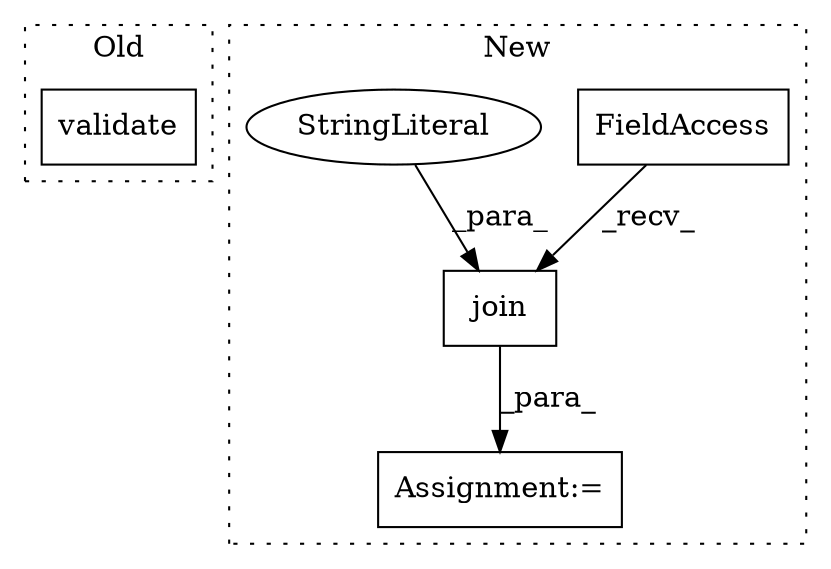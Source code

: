 digraph G {
subgraph cluster0 {
1 [label="validate" a="32" s="1809,1852" l="9,1" shape="box"];
label = "Old";
style="dotted";
}
subgraph cluster1 {
2 [label="join" a="32" s="970,1011" l="5,1" shape="box"];
3 [label="FieldAccess" a="22" s="962" l="7" shape="box"];
4 [label="StringLiteral" a="45" s="984" l="8" shape="ellipse"];
5 [label="Assignment:=" a="7" s="961" l="1" shape="box"];
label = "New";
style="dotted";
}
2 -> 5 [label="_para_"];
3 -> 2 [label="_recv_"];
4 -> 2 [label="_para_"];
}